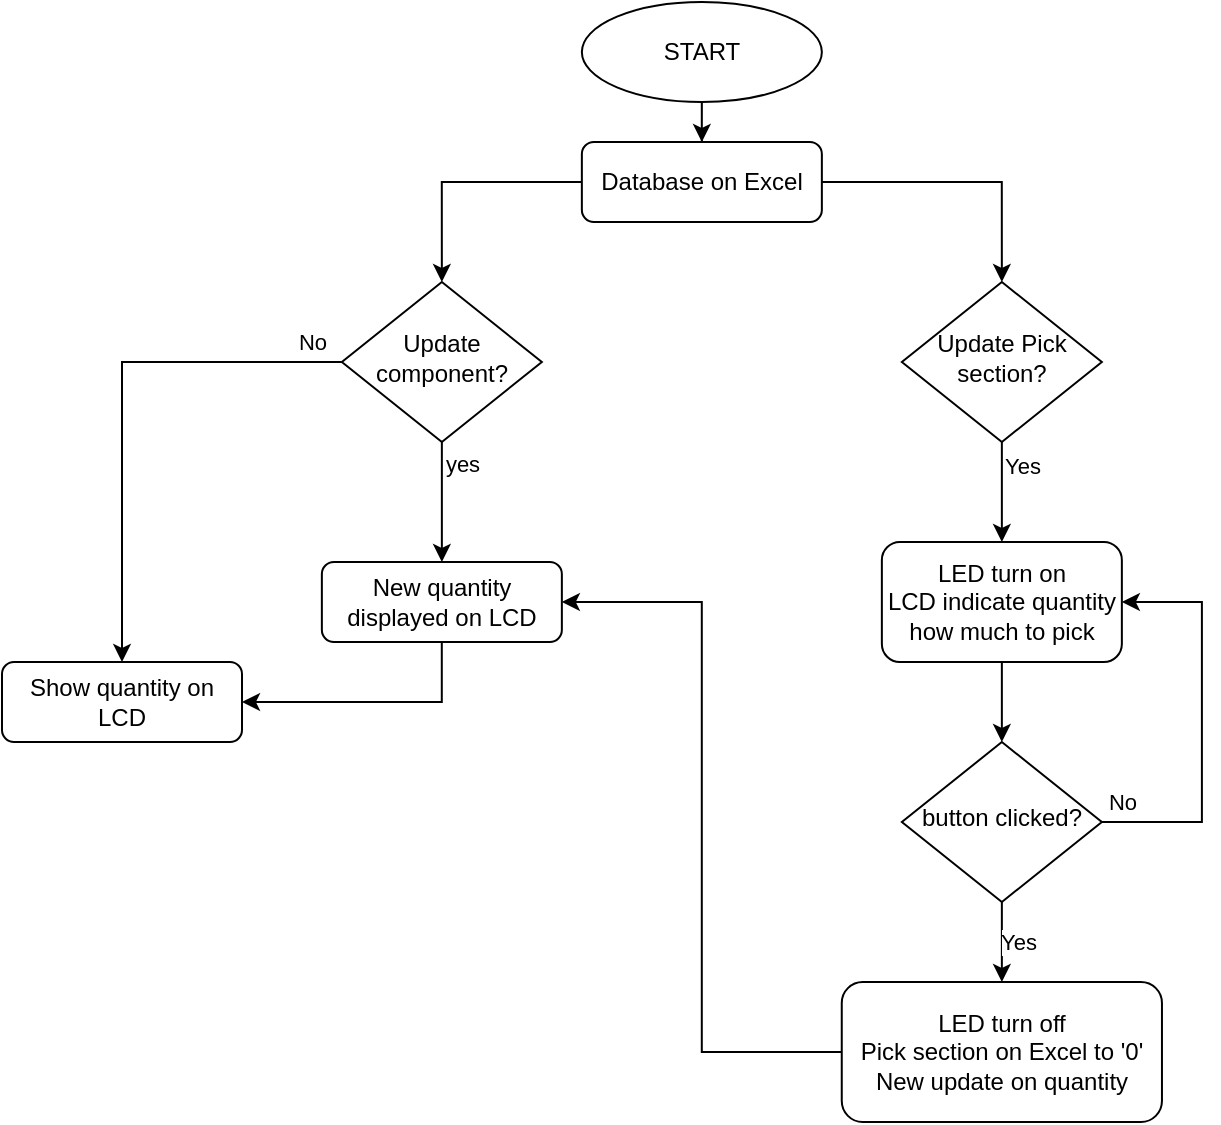<mxfile version="21.1.2" type="device">
  <diagram id="C5RBs43oDa-KdzZeNtuy" name="Page-1">
    <mxGraphModel dx="934" dy="1907" grid="1" gridSize="10" guides="1" tooltips="1" connect="1" arrows="1" fold="1" page="1" pageScale="1" pageWidth="827" pageHeight="1169" background="none" math="0" shadow="0">
      <root>
        <mxCell id="WIyWlLk6GJQsqaUBKTNV-0" />
        <mxCell id="WIyWlLk6GJQsqaUBKTNV-1" parent="WIyWlLk6GJQsqaUBKTNV-0" />
        <mxCell id="t9t_e2mH_Itqn5uGp0K4-7" style="edgeStyle=orthogonalEdgeStyle;rounded=0;orthogonalLoop=1;jettySize=auto;html=1;entryX=0.5;entryY=0;entryDx=0;entryDy=0;" edge="1" parent="WIyWlLk6GJQsqaUBKTNV-1" source="WIyWlLk6GJQsqaUBKTNV-3" target="WIyWlLk6GJQsqaUBKTNV-6">
          <mxGeometry relative="1" as="geometry" />
        </mxCell>
        <mxCell id="t9t_e2mH_Itqn5uGp0K4-12" style="edgeStyle=orthogonalEdgeStyle;rounded=0;orthogonalLoop=1;jettySize=auto;html=1;entryX=0.5;entryY=0;entryDx=0;entryDy=0;" edge="1" parent="WIyWlLk6GJQsqaUBKTNV-1" source="WIyWlLk6GJQsqaUBKTNV-3" target="t9t_e2mH_Itqn5uGp0K4-13">
          <mxGeometry relative="1" as="geometry">
            <mxPoint x="589.93" y="70" as="targetPoint" />
          </mxGeometry>
        </mxCell>
        <mxCell id="WIyWlLk6GJQsqaUBKTNV-3" value="Database on Excel" style="rounded=1;whiteSpace=wrap;html=1;fontSize=12;glass=0;strokeWidth=1;shadow=0;" parent="WIyWlLk6GJQsqaUBKTNV-1" vertex="1">
          <mxGeometry x="369.93" y="50" width="120" height="40" as="geometry" />
        </mxCell>
        <mxCell id="t9t_e2mH_Itqn5uGp0K4-17" style="edgeStyle=orthogonalEdgeStyle;rounded=0;orthogonalLoop=1;jettySize=auto;html=1;entryX=0.5;entryY=0;entryDx=0;entryDy=0;" edge="1" parent="WIyWlLk6GJQsqaUBKTNV-1" source="WIyWlLk6GJQsqaUBKTNV-6" target="WIyWlLk6GJQsqaUBKTNV-11">
          <mxGeometry relative="1" as="geometry" />
        </mxCell>
        <mxCell id="t9t_e2mH_Itqn5uGp0K4-22" value="yes" style="edgeLabel;html=1;align=center;verticalAlign=middle;resizable=0;points=[];" vertex="1" connectable="0" parent="t9t_e2mH_Itqn5uGp0K4-17">
          <mxGeometry x="-0.417" relative="1" as="geometry">
            <mxPoint x="10" y="-7" as="offset" />
          </mxGeometry>
        </mxCell>
        <mxCell id="t9t_e2mH_Itqn5uGp0K4-31" style="edgeStyle=orthogonalEdgeStyle;rounded=0;orthogonalLoop=1;jettySize=auto;html=1;entryX=0.5;entryY=0;entryDx=0;entryDy=0;" edge="1" parent="WIyWlLk6GJQsqaUBKTNV-1" source="WIyWlLk6GJQsqaUBKTNV-6" target="t9t_e2mH_Itqn5uGp0K4-30">
          <mxGeometry relative="1" as="geometry" />
        </mxCell>
        <mxCell id="t9t_e2mH_Itqn5uGp0K4-32" value="No" style="edgeLabel;html=1;align=center;verticalAlign=middle;resizable=0;points=[];" vertex="1" connectable="0" parent="t9t_e2mH_Itqn5uGp0K4-31">
          <mxGeometry x="-0.816" y="1" relative="1" as="geometry">
            <mxPoint x="9" y="-11" as="offset" />
          </mxGeometry>
        </mxCell>
        <mxCell id="WIyWlLk6GJQsqaUBKTNV-6" value="Update component?" style="rhombus;whiteSpace=wrap;html=1;shadow=0;fontFamily=Helvetica;fontSize=12;align=center;strokeWidth=1;spacing=6;spacingTop=-4;" parent="WIyWlLk6GJQsqaUBKTNV-1" vertex="1">
          <mxGeometry x="249.93" y="120" width="100" height="80" as="geometry" />
        </mxCell>
        <mxCell id="t9t_e2mH_Itqn5uGp0K4-33" style="edgeStyle=orthogonalEdgeStyle;rounded=0;orthogonalLoop=1;jettySize=auto;html=1;entryX=1;entryY=0.5;entryDx=0;entryDy=0;" edge="1" parent="WIyWlLk6GJQsqaUBKTNV-1" source="WIyWlLk6GJQsqaUBKTNV-11" target="t9t_e2mH_Itqn5uGp0K4-30">
          <mxGeometry relative="1" as="geometry">
            <Array as="points">
              <mxPoint x="300" y="330" />
            </Array>
          </mxGeometry>
        </mxCell>
        <mxCell id="WIyWlLk6GJQsqaUBKTNV-11" value="New quantity displayed on LCD" style="rounded=1;whiteSpace=wrap;html=1;fontSize=12;glass=0;strokeWidth=1;shadow=0;" parent="WIyWlLk6GJQsqaUBKTNV-1" vertex="1">
          <mxGeometry x="239.93" y="260" width="120" height="40" as="geometry" />
        </mxCell>
        <mxCell id="t9t_e2mH_Itqn5uGp0K4-6" style="edgeStyle=orthogonalEdgeStyle;rounded=0;orthogonalLoop=1;jettySize=auto;html=1;entryX=0.5;entryY=0;entryDx=0;entryDy=0;" edge="1" parent="WIyWlLk6GJQsqaUBKTNV-1" source="t9t_e2mH_Itqn5uGp0K4-0" target="WIyWlLk6GJQsqaUBKTNV-3">
          <mxGeometry relative="1" as="geometry" />
        </mxCell>
        <mxCell id="t9t_e2mH_Itqn5uGp0K4-0" value="START" style="ellipse;whiteSpace=wrap;html=1;" vertex="1" parent="WIyWlLk6GJQsqaUBKTNV-1">
          <mxGeometry x="369.93" y="-20" width="120" height="50" as="geometry" />
        </mxCell>
        <mxCell id="t9t_e2mH_Itqn5uGp0K4-18" style="edgeStyle=orthogonalEdgeStyle;rounded=0;orthogonalLoop=1;jettySize=auto;html=1;entryX=0.5;entryY=0;entryDx=0;entryDy=0;" edge="1" parent="WIyWlLk6GJQsqaUBKTNV-1" source="t9t_e2mH_Itqn5uGp0K4-13" target="t9t_e2mH_Itqn5uGp0K4-14">
          <mxGeometry relative="1" as="geometry" />
        </mxCell>
        <mxCell id="t9t_e2mH_Itqn5uGp0K4-23" value="Yes" style="edgeLabel;html=1;align=center;verticalAlign=middle;resizable=0;points=[];" vertex="1" connectable="0" parent="t9t_e2mH_Itqn5uGp0K4-18">
          <mxGeometry x="-0.517" y="1" relative="1" as="geometry">
            <mxPoint x="9" as="offset" />
          </mxGeometry>
        </mxCell>
        <mxCell id="t9t_e2mH_Itqn5uGp0K4-13" value="Update Pick section?" style="rhombus;whiteSpace=wrap;html=1;shadow=0;fontFamily=Helvetica;fontSize=12;align=center;strokeWidth=1;spacing=6;spacingTop=-4;" vertex="1" parent="WIyWlLk6GJQsqaUBKTNV-1">
          <mxGeometry x="529.93" y="120" width="100" height="80" as="geometry" />
        </mxCell>
        <mxCell id="t9t_e2mH_Itqn5uGp0K4-20" style="edgeStyle=orthogonalEdgeStyle;rounded=0;orthogonalLoop=1;jettySize=auto;html=1;entryX=0.5;entryY=0;entryDx=0;entryDy=0;" edge="1" parent="WIyWlLk6GJQsqaUBKTNV-1" source="t9t_e2mH_Itqn5uGp0K4-14" target="t9t_e2mH_Itqn5uGp0K4-16">
          <mxGeometry relative="1" as="geometry" />
        </mxCell>
        <mxCell id="t9t_e2mH_Itqn5uGp0K4-14" value="LED turn on&lt;br&gt;LCD indicate quantity how much to pick" style="rounded=1;whiteSpace=wrap;html=1;fontSize=12;glass=0;strokeWidth=1;shadow=0;" vertex="1" parent="WIyWlLk6GJQsqaUBKTNV-1">
          <mxGeometry x="519.93" y="250" width="120" height="60" as="geometry" />
        </mxCell>
        <mxCell id="t9t_e2mH_Itqn5uGp0K4-29" style="edgeStyle=orthogonalEdgeStyle;rounded=0;orthogonalLoop=1;jettySize=auto;html=1;entryX=1;entryY=0.5;entryDx=0;entryDy=0;" edge="1" parent="WIyWlLk6GJQsqaUBKTNV-1" source="t9t_e2mH_Itqn5uGp0K4-15" target="WIyWlLk6GJQsqaUBKTNV-11">
          <mxGeometry relative="1" as="geometry" />
        </mxCell>
        <mxCell id="t9t_e2mH_Itqn5uGp0K4-15" value="LED turn off&lt;br&gt;Pick section on Excel to &#39;0&#39;&lt;br&gt;New update on quantity" style="rounded=1;whiteSpace=wrap;html=1;fontSize=12;glass=0;strokeWidth=1;shadow=0;" vertex="1" parent="WIyWlLk6GJQsqaUBKTNV-1">
          <mxGeometry x="499.88" y="470" width="160.1" height="70" as="geometry" />
        </mxCell>
        <mxCell id="t9t_e2mH_Itqn5uGp0K4-21" style="edgeStyle=orthogonalEdgeStyle;rounded=0;orthogonalLoop=1;jettySize=auto;html=1;entryX=0.5;entryY=0;entryDx=0;entryDy=0;" edge="1" parent="WIyWlLk6GJQsqaUBKTNV-1" source="t9t_e2mH_Itqn5uGp0K4-16" target="t9t_e2mH_Itqn5uGp0K4-15">
          <mxGeometry relative="1" as="geometry" />
        </mxCell>
        <mxCell id="t9t_e2mH_Itqn5uGp0K4-28" value="Yes" style="edgeLabel;html=1;align=center;verticalAlign=middle;resizable=0;points=[];" vertex="1" connectable="0" parent="t9t_e2mH_Itqn5uGp0K4-21">
          <mxGeometry x="0.1" y="-1" relative="1" as="geometry">
            <mxPoint x="9" y="-2" as="offset" />
          </mxGeometry>
        </mxCell>
        <mxCell id="t9t_e2mH_Itqn5uGp0K4-24" style="edgeStyle=orthogonalEdgeStyle;rounded=0;orthogonalLoop=1;jettySize=auto;html=1;entryX=1;entryY=0.5;entryDx=0;entryDy=0;" edge="1" parent="WIyWlLk6GJQsqaUBKTNV-1" source="t9t_e2mH_Itqn5uGp0K4-16" target="t9t_e2mH_Itqn5uGp0K4-14">
          <mxGeometry relative="1" as="geometry">
            <mxPoint x="709.93" y="280" as="targetPoint" />
            <Array as="points">
              <mxPoint x="679.93" y="390" />
              <mxPoint x="679.93" y="280" />
            </Array>
          </mxGeometry>
        </mxCell>
        <mxCell id="t9t_e2mH_Itqn5uGp0K4-27" value="No" style="edgeLabel;html=1;align=center;verticalAlign=middle;resizable=0;points=[];" vertex="1" connectable="0" parent="t9t_e2mH_Itqn5uGp0K4-24">
          <mxGeometry x="-0.685" y="1" relative="1" as="geometry">
            <mxPoint x="-22" y="-9" as="offset" />
          </mxGeometry>
        </mxCell>
        <mxCell id="t9t_e2mH_Itqn5uGp0K4-16" value="button clicked?" style="rhombus;whiteSpace=wrap;html=1;shadow=0;fontFamily=Helvetica;fontSize=12;align=center;strokeWidth=1;spacing=6;spacingTop=-4;" vertex="1" parent="WIyWlLk6GJQsqaUBKTNV-1">
          <mxGeometry x="529.93" y="350" width="100" height="80" as="geometry" />
        </mxCell>
        <mxCell id="t9t_e2mH_Itqn5uGp0K4-30" value="Show quantity on LCD" style="rounded=1;whiteSpace=wrap;html=1;fontSize=12;glass=0;strokeWidth=1;shadow=0;" vertex="1" parent="WIyWlLk6GJQsqaUBKTNV-1">
          <mxGeometry x="80" y="310" width="120" height="40" as="geometry" />
        </mxCell>
      </root>
    </mxGraphModel>
  </diagram>
</mxfile>
